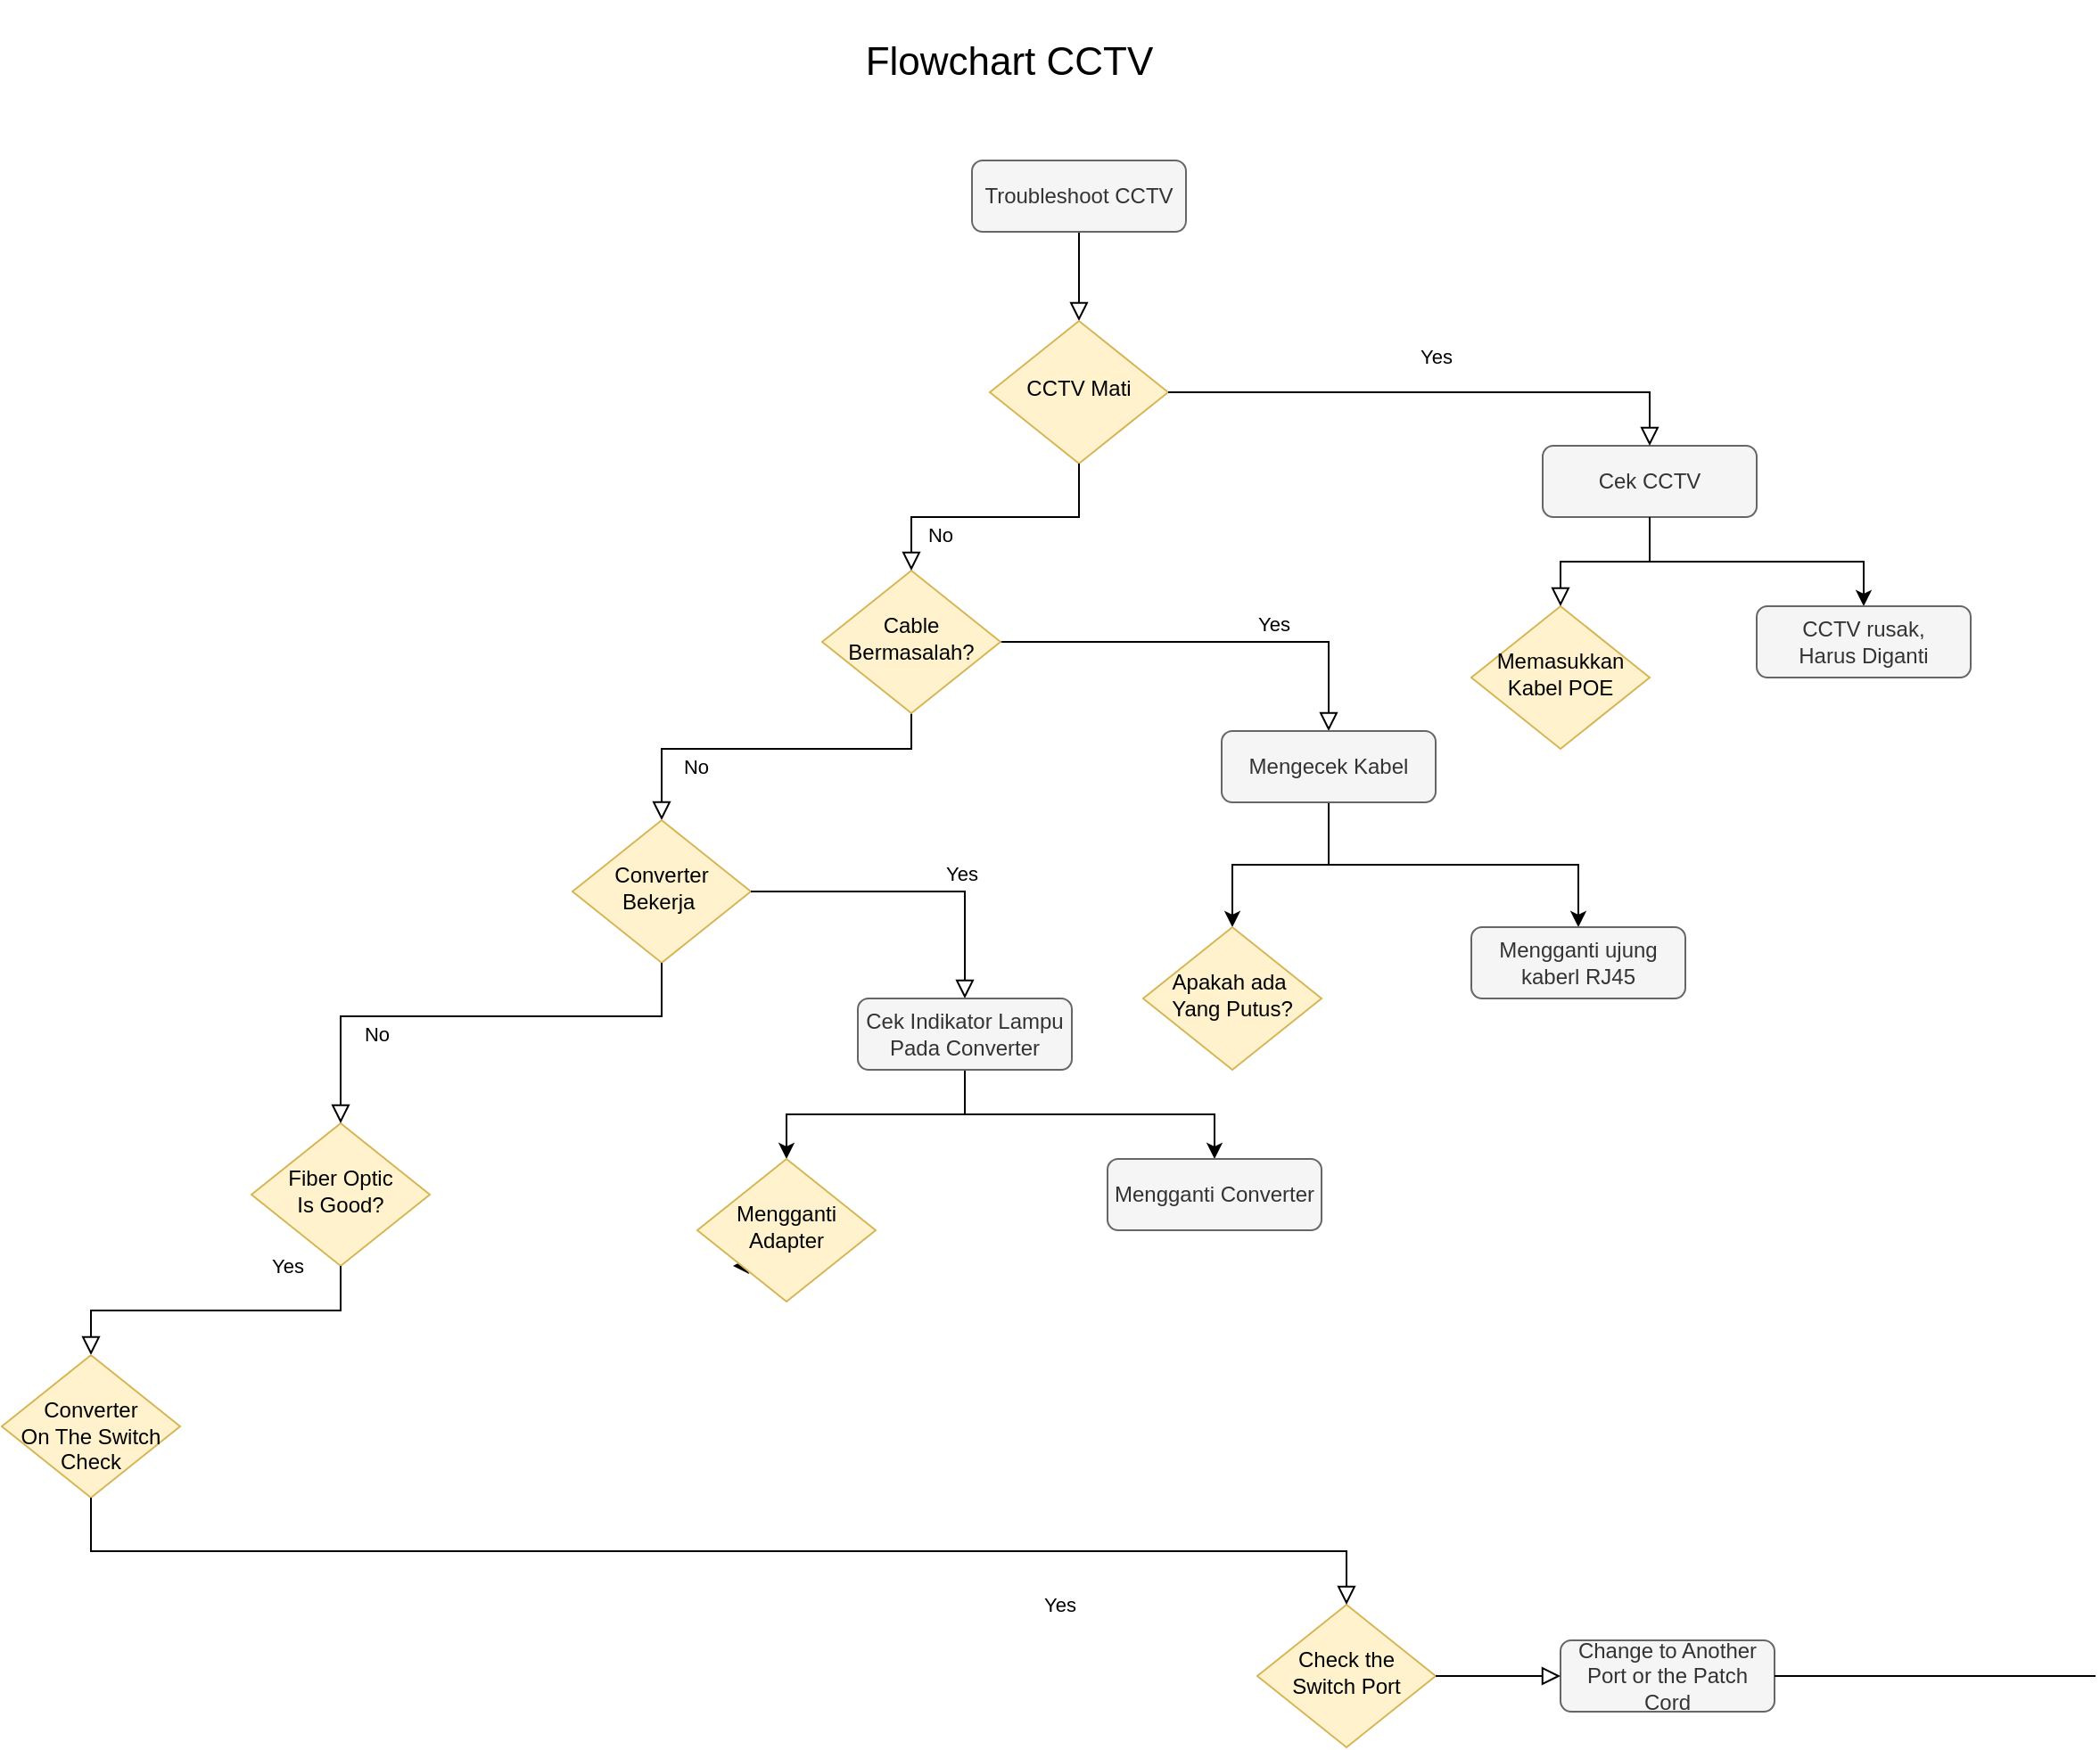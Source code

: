 <mxfile version="14.6.6" type="github">
  <diagram id="C5RBs43oDa-KdzZeNtuy" name="Page-1">
    <mxGraphModel dx="1747" dy="552" grid="1" gridSize="10" guides="1" tooltips="1" connect="1" arrows="1" fold="1" page="1" pageScale="1" pageWidth="827" pageHeight="1169" math="0" shadow="0">
      <root>
        <mxCell id="WIyWlLk6GJQsqaUBKTNV-0" />
        <mxCell id="WIyWlLk6GJQsqaUBKTNV-1" parent="WIyWlLk6GJQsqaUBKTNV-0" />
        <mxCell id="WIyWlLk6GJQsqaUBKTNV-2" value="" style="rounded=0;html=1;jettySize=auto;orthogonalLoop=1;fontSize=11;endArrow=block;endFill=0;endSize=8;strokeWidth=1;shadow=0;labelBackgroundColor=none;edgeStyle=orthogonalEdgeStyle;" parent="WIyWlLk6GJQsqaUBKTNV-1" source="WIyWlLk6GJQsqaUBKTNV-3" target="WIyWlLk6GJQsqaUBKTNV-6" edge="1">
          <mxGeometry relative="1" as="geometry" />
        </mxCell>
        <mxCell id="WIyWlLk6GJQsqaUBKTNV-3" value="Troubleshoot CCTV" style="rounded=1;whiteSpace=wrap;html=1;fontSize=12;glass=0;strokeWidth=1;shadow=0;fillColor=#f5f5f5;strokeColor=#666666;fontColor=#333333;" parent="WIyWlLk6GJQsqaUBKTNV-1" vertex="1">
          <mxGeometry x="94" y="110" width="120" height="40" as="geometry" />
        </mxCell>
        <mxCell id="WIyWlLk6GJQsqaUBKTNV-6" value="CCTV Mati" style="rhombus;whiteSpace=wrap;html=1;shadow=0;fontFamily=Helvetica;fontSize=12;align=center;strokeWidth=1;spacing=6;spacingTop=-4;fillColor=#fff2cc;strokeColor=#d6b656;" parent="WIyWlLk6GJQsqaUBKTNV-1" vertex="1">
          <mxGeometry x="104" y="200" width="100" height="80" as="geometry" />
        </mxCell>
        <mxCell id="ZHcyF3b73lT71VGiQTMf-21" style="edgeStyle=orthogonalEdgeStyle;rounded=0;orthogonalLoop=1;jettySize=auto;html=1;exitX=0.5;exitY=1;exitDx=0;exitDy=0;entryX=0.5;entryY=0;entryDx=0;entryDy=0;" edge="1" parent="WIyWlLk6GJQsqaUBKTNV-1" source="WIyWlLk6GJQsqaUBKTNV-7" target="ZHcyF3b73lT71VGiQTMf-20">
          <mxGeometry relative="1" as="geometry" />
        </mxCell>
        <mxCell id="WIyWlLk6GJQsqaUBKTNV-7" value="Cek CCTV" style="rounded=1;whiteSpace=wrap;html=1;fontSize=12;glass=0;strokeWidth=1;shadow=0;fillColor=#f5f5f5;strokeColor=#666666;fontColor=#333333;" parent="WIyWlLk6GJQsqaUBKTNV-1" vertex="1">
          <mxGeometry x="414" y="270" width="120" height="40" as="geometry" />
        </mxCell>
        <mxCell id="WIyWlLk6GJQsqaUBKTNV-8" value="No" style="rounded=0;html=1;jettySize=auto;orthogonalLoop=1;fontSize=11;endArrow=block;endFill=0;endSize=8;strokeWidth=1;shadow=0;labelBackgroundColor=none;edgeStyle=orthogonalEdgeStyle;entryX=0.5;entryY=0;entryDx=0;entryDy=0;" parent="WIyWlLk6GJQsqaUBKTNV-1" source="WIyWlLk6GJQsqaUBKTNV-10" target="lm1UV_hXRvtuFAmprLmY-8" edge="1">
          <mxGeometry x="0.412" y="10" relative="1" as="geometry">
            <mxPoint as="offset" />
            <Array as="points">
              <mxPoint x="60" y="440" />
              <mxPoint x="-80" y="440" />
            </Array>
          </mxGeometry>
        </mxCell>
        <mxCell id="WIyWlLk6GJQsqaUBKTNV-9" value="Yes" style="edgeStyle=orthogonalEdgeStyle;rounded=0;html=1;jettySize=auto;orthogonalLoop=1;fontSize=11;endArrow=block;endFill=0;endSize=8;strokeWidth=1;shadow=0;labelBackgroundColor=none;exitX=1;exitY=0.5;exitDx=0;exitDy=0;" parent="WIyWlLk6GJQsqaUBKTNV-1" source="WIyWlLk6GJQsqaUBKTNV-10" target="WIyWlLk6GJQsqaUBKTNV-12" edge="1">
          <mxGeometry x="0.308" y="10" relative="1" as="geometry">
            <mxPoint as="offset" />
          </mxGeometry>
        </mxCell>
        <mxCell id="WIyWlLk6GJQsqaUBKTNV-10" value="Cable Bermasalah?" style="rhombus;whiteSpace=wrap;html=1;shadow=0;fontFamily=Helvetica;fontSize=12;align=center;strokeWidth=1;spacing=6;spacingTop=-4;fillColor=#fff2cc;strokeColor=#d6b656;" parent="WIyWlLk6GJQsqaUBKTNV-1" vertex="1">
          <mxGeometry x="10" y="340" width="100" height="80" as="geometry" />
        </mxCell>
        <mxCell id="ZHcyF3b73lT71VGiQTMf-17" style="edgeStyle=orthogonalEdgeStyle;rounded=0;orthogonalLoop=1;jettySize=auto;html=1;exitX=0.5;exitY=1;exitDx=0;exitDy=0;entryX=0.5;entryY=0;entryDx=0;entryDy=0;" edge="1" parent="WIyWlLk6GJQsqaUBKTNV-1" source="WIyWlLk6GJQsqaUBKTNV-12" target="ZHcyF3b73lT71VGiQTMf-16">
          <mxGeometry relative="1" as="geometry" />
        </mxCell>
        <mxCell id="ZHcyF3b73lT71VGiQTMf-19" style="edgeStyle=orthogonalEdgeStyle;rounded=0;orthogonalLoop=1;jettySize=auto;html=1;exitX=0.5;exitY=1;exitDx=0;exitDy=0;entryX=0.5;entryY=0;entryDx=0;entryDy=0;" edge="1" parent="WIyWlLk6GJQsqaUBKTNV-1" source="WIyWlLk6GJQsqaUBKTNV-12" target="ZHcyF3b73lT71VGiQTMf-18">
          <mxGeometry relative="1" as="geometry" />
        </mxCell>
        <mxCell id="WIyWlLk6GJQsqaUBKTNV-12" value="Mengecek Kabel" style="rounded=1;whiteSpace=wrap;html=1;fontSize=12;glass=0;strokeWidth=1;shadow=0;fillColor=#f5f5f5;strokeColor=#666666;fontColor=#333333;" parent="WIyWlLk6GJQsqaUBKTNV-1" vertex="1">
          <mxGeometry x="234" y="430" width="120" height="40" as="geometry" />
        </mxCell>
        <mxCell id="lm1UV_hXRvtuFAmprLmY-8" value="Converter&lt;br&gt;Bekerja&amp;nbsp;" style="rhombus;whiteSpace=wrap;html=1;shadow=0;fontFamily=Helvetica;fontSize=12;align=center;strokeWidth=1;spacing=6;spacingTop=-4;fillColor=#fff2cc;strokeColor=#d6b656;" parent="WIyWlLk6GJQsqaUBKTNV-1" vertex="1">
          <mxGeometry x="-130" y="480" width="100" height="80" as="geometry" />
        </mxCell>
        <mxCell id="CJdiObcdhWTYxoOaKEA6-6" value="Fiber Optic&lt;br&gt;Is Good?" style="rhombus;whiteSpace=wrap;html=1;shadow=0;fontFamily=Helvetica;fontSize=12;align=center;strokeWidth=1;spacing=6;spacingTop=-4;fillColor=#fff2cc;strokeColor=#d6b656;" parent="WIyWlLk6GJQsqaUBKTNV-1" vertex="1">
          <mxGeometry x="-310" y="650" width="100" height="80" as="geometry" />
        </mxCell>
        <mxCell id="CJdiObcdhWTYxoOaKEA6-13" value="Yes" style="edgeStyle=orthogonalEdgeStyle;rounded=0;html=1;jettySize=auto;orthogonalLoop=1;fontSize=11;endArrow=block;endFill=0;endSize=8;strokeWidth=1;shadow=0;labelBackgroundColor=none;entryX=0.5;entryY=0;entryDx=0;entryDy=0;exitX=0.5;exitY=1;exitDx=0;exitDy=0;" parent="WIyWlLk6GJQsqaUBKTNV-1" source="CJdiObcdhWTYxoOaKEA6-6" target="CJdiObcdhWTYxoOaKEA6-14" edge="1">
          <mxGeometry x="-1" y="-30" relative="1" as="geometry">
            <mxPoint as="offset" />
            <mxPoint x="364" y="550" as="sourcePoint" />
            <mxPoint x="494" y="520" as="targetPoint" />
          </mxGeometry>
        </mxCell>
        <mxCell id="CJdiObcdhWTYxoOaKEA6-14" value="&lt;br&gt;Converter&lt;br&gt;On The Switch&lt;br&gt;Check" style="rhombus;whiteSpace=wrap;html=1;shadow=0;fontFamily=Helvetica;fontSize=12;align=center;strokeWidth=1;spacing=6;spacingTop=-4;fillColor=#fff2cc;strokeColor=#d6b656;" parent="WIyWlLk6GJQsqaUBKTNV-1" vertex="1">
          <mxGeometry x="-450" y="780" width="100" height="80" as="geometry" />
        </mxCell>
        <mxCell id="CJdiObcdhWTYxoOaKEA6-20" value="Check the Switch Port" style="rhombus;whiteSpace=wrap;html=1;shadow=0;fontFamily=Helvetica;fontSize=12;align=center;strokeWidth=1;spacing=6;spacingTop=-4;fillColor=#fff2cc;strokeColor=#d6b656;" parent="WIyWlLk6GJQsqaUBKTNV-1" vertex="1">
          <mxGeometry x="254" y="920" width="100" height="80" as="geometry" />
        </mxCell>
        <mxCell id="CJdiObcdhWTYxoOaKEA6-23" value="Yes" style="edgeStyle=orthogonalEdgeStyle;rounded=0;html=1;jettySize=auto;orthogonalLoop=1;fontSize=11;endArrow=block;endFill=0;endSize=8;strokeWidth=1;shadow=0;labelBackgroundColor=none;entryX=0.5;entryY=0;entryDx=0;entryDy=0;exitX=0.5;exitY=1;exitDx=0;exitDy=0;" parent="WIyWlLk6GJQsqaUBKTNV-1" source="CJdiObcdhWTYxoOaKEA6-14" target="CJdiObcdhWTYxoOaKEA6-20" edge="1">
          <mxGeometry x="0.5" y="-30" relative="1" as="geometry">
            <mxPoint as="offset" />
            <mxPoint x="314" y="720" as="sourcePoint" />
            <mxPoint x="314" y="770" as="targetPoint" />
          </mxGeometry>
        </mxCell>
        <mxCell id="CJdiObcdhWTYxoOaKEA6-24" value="Change to Another Port or the Patch Cord" style="rounded=1;whiteSpace=wrap;html=1;fontSize=12;glass=0;strokeWidth=1;shadow=0;fillColor=#f5f5f5;strokeColor=#666666;fontColor=#333333;" parent="WIyWlLk6GJQsqaUBKTNV-1" vertex="1">
          <mxGeometry x="424" y="940" width="120" height="40" as="geometry" />
        </mxCell>
        <mxCell id="CJdiObcdhWTYxoOaKEA6-27" value="" style="endArrow=none;html=1;exitX=1;exitY=0.5;exitDx=0;exitDy=0;" parent="WIyWlLk6GJQsqaUBKTNV-1" source="CJdiObcdhWTYxoOaKEA6-24" edge="1">
          <mxGeometry width="50" height="50" relative="1" as="geometry">
            <mxPoint x="464" y="910" as="sourcePoint" />
            <mxPoint x="724" y="960" as="targetPoint" />
          </mxGeometry>
        </mxCell>
        <mxCell id="CJdiObcdhWTYxoOaKEA6-30" value="" style="rounded=0;html=1;jettySize=auto;orthogonalLoop=1;fontSize=11;endArrow=block;endFill=0;endSize=8;strokeWidth=1;shadow=0;labelBackgroundColor=none;edgeStyle=orthogonalEdgeStyle;exitX=1;exitY=0.5;exitDx=0;exitDy=0;entryX=0;entryY=0.5;entryDx=0;entryDy=0;" parent="WIyWlLk6GJQsqaUBKTNV-1" source="CJdiObcdhWTYxoOaKEA6-20" target="CJdiObcdhWTYxoOaKEA6-24" edge="1">
          <mxGeometry relative="1" as="geometry">
            <mxPoint x="446" y="977.16" as="sourcePoint" />
            <mxPoint x="414" y="570" as="targetPoint" />
          </mxGeometry>
        </mxCell>
        <mxCell id="CJdiObcdhWTYxoOaKEA6-31" value="&lt;font style=&quot;font-size: 22px&quot;&gt;Flowchart CCTV&lt;/font&gt;" style="text;html=1;strokeColor=none;fillColor=none;align=center;verticalAlign=middle;whiteSpace=wrap;rounded=0;" parent="WIyWlLk6GJQsqaUBKTNV-1" vertex="1">
          <mxGeometry x="10" y="20" width="210" height="70" as="geometry" />
        </mxCell>
        <mxCell id="ZHcyF3b73lT71VGiQTMf-0" value="Yes" style="rounded=0;html=1;jettySize=auto;orthogonalLoop=1;fontSize=11;endArrow=block;endFill=0;endSize=8;strokeWidth=1;shadow=0;labelBackgroundColor=none;edgeStyle=orthogonalEdgeStyle;exitX=1;exitY=0.5;exitDx=0;exitDy=0;entryX=0.5;entryY=0;entryDx=0;entryDy=0;" edge="1" parent="WIyWlLk6GJQsqaUBKTNV-1" source="WIyWlLk6GJQsqaUBKTNV-6" target="WIyWlLk6GJQsqaUBKTNV-7">
          <mxGeometry y="20" relative="1" as="geometry">
            <mxPoint as="offset" />
            <mxPoint x="164" y="290" as="sourcePoint" />
            <mxPoint x="300" y="310" as="targetPoint" />
            <Array as="points">
              <mxPoint x="474" y="240" />
            </Array>
          </mxGeometry>
        </mxCell>
        <mxCell id="ZHcyF3b73lT71VGiQTMf-1" value="No" style="rounded=0;html=1;jettySize=auto;orthogonalLoop=1;fontSize=11;endArrow=block;endFill=0;endSize=8;strokeWidth=1;shadow=0;labelBackgroundColor=none;edgeStyle=orthogonalEdgeStyle;entryX=0.5;entryY=0;entryDx=0;entryDy=0;exitX=0.5;exitY=1;exitDx=0;exitDy=0;" edge="1" parent="WIyWlLk6GJQsqaUBKTNV-1" source="WIyWlLk6GJQsqaUBKTNV-6" target="WIyWlLk6GJQsqaUBKTNV-10">
          <mxGeometry x="0.412" y="10" relative="1" as="geometry">
            <mxPoint as="offset" />
            <mxPoint x="40" y="230" as="sourcePoint" />
            <mxPoint x="-60" y="290" as="targetPoint" />
            <Array as="points">
              <mxPoint x="154" y="310" />
              <mxPoint x="60" y="310" />
            </Array>
          </mxGeometry>
        </mxCell>
        <mxCell id="ZHcyF3b73lT71VGiQTMf-3" value="Yes" style="edgeStyle=orthogonalEdgeStyle;rounded=0;html=1;jettySize=auto;orthogonalLoop=1;fontSize=11;endArrow=block;endFill=0;endSize=8;strokeWidth=1;shadow=0;labelBackgroundColor=none;exitX=1;exitY=0.5;exitDx=0;exitDy=0;entryX=0.5;entryY=0;entryDx=0;entryDy=0;" edge="1" parent="WIyWlLk6GJQsqaUBKTNV-1" source="lm1UV_hXRvtuFAmprLmY-8" target="ZHcyF3b73lT71VGiQTMf-9">
          <mxGeometry x="0.308" y="10" relative="1" as="geometry">
            <mxPoint as="offset" />
            <mxPoint y="510" as="sourcePoint" />
            <mxPoint x="184.059" y="560" as="targetPoint" />
          </mxGeometry>
        </mxCell>
        <mxCell id="ZHcyF3b73lT71VGiQTMf-4" value="No" style="rounded=0;html=1;jettySize=auto;orthogonalLoop=1;fontSize=11;endArrow=block;endFill=0;endSize=8;strokeWidth=1;shadow=0;labelBackgroundColor=none;edgeStyle=orthogonalEdgeStyle;exitX=0.5;exitY=1;exitDx=0;exitDy=0;" edge="1" parent="WIyWlLk6GJQsqaUBKTNV-1" source="lm1UV_hXRvtuFAmprLmY-8" target="CJdiObcdhWTYxoOaKEA6-6">
          <mxGeometry x="0.412" y="10" relative="1" as="geometry">
            <mxPoint as="offset" />
            <mxPoint x="-119.941" y="550.003" as="sourcePoint" />
            <mxPoint x="-260" y="600" as="targetPoint" />
            <Array as="points">
              <mxPoint x="-80" y="590" />
              <mxPoint x="-260" y="590" />
            </Array>
          </mxGeometry>
        </mxCell>
        <mxCell id="ZHcyF3b73lT71VGiQTMf-6" value="Memasukkan Kabel POE" style="rhombus;whiteSpace=wrap;html=1;shadow=0;fontFamily=Helvetica;fontSize=12;align=center;strokeWidth=1;spacing=6;spacingTop=-4;fillColor=#fff2cc;strokeColor=#d6b656;" vertex="1" parent="WIyWlLk6GJQsqaUBKTNV-1">
          <mxGeometry x="374" y="360" width="100" height="80" as="geometry" />
        </mxCell>
        <mxCell id="ZHcyF3b73lT71VGiQTMf-8" value="" style="rounded=0;html=1;jettySize=auto;orthogonalLoop=1;fontSize=11;endArrow=block;endFill=0;endSize=8;strokeWidth=1;shadow=0;labelBackgroundColor=none;edgeStyle=orthogonalEdgeStyle;exitX=0.5;exitY=1;exitDx=0;exitDy=0;entryX=0.5;entryY=0;entryDx=0;entryDy=0;" edge="1" parent="WIyWlLk6GJQsqaUBKTNV-1" source="WIyWlLk6GJQsqaUBKTNV-7" target="ZHcyF3b73lT71VGiQTMf-6">
          <mxGeometry relative="1" as="geometry">
            <mxPoint x="464" y="160.0" as="sourcePoint" />
            <mxPoint x="614.059" y="210.059" as="targetPoint" />
          </mxGeometry>
        </mxCell>
        <mxCell id="ZHcyF3b73lT71VGiQTMf-23" style="edgeStyle=orthogonalEdgeStyle;rounded=0;orthogonalLoop=1;jettySize=auto;html=1;exitX=0.5;exitY=1;exitDx=0;exitDy=0;entryX=0.5;entryY=0;entryDx=0;entryDy=0;" edge="1" parent="WIyWlLk6GJQsqaUBKTNV-1" source="ZHcyF3b73lT71VGiQTMf-9" target="ZHcyF3b73lT71VGiQTMf-22">
          <mxGeometry relative="1" as="geometry" />
        </mxCell>
        <mxCell id="ZHcyF3b73lT71VGiQTMf-26" style="edgeStyle=orthogonalEdgeStyle;rounded=0;orthogonalLoop=1;jettySize=auto;html=1;exitX=0.5;exitY=1;exitDx=0;exitDy=0;entryX=0.5;entryY=0;entryDx=0;entryDy=0;" edge="1" parent="WIyWlLk6GJQsqaUBKTNV-1" source="ZHcyF3b73lT71VGiQTMf-9" target="ZHcyF3b73lT71VGiQTMf-24">
          <mxGeometry relative="1" as="geometry" />
        </mxCell>
        <mxCell id="ZHcyF3b73lT71VGiQTMf-9" value="Cek Indikator Lampu Pada Converter" style="rounded=1;whiteSpace=wrap;html=1;fontSize=12;glass=0;strokeWidth=1;shadow=0;fillColor=#f5f5f5;strokeColor=#666666;fontColor=#333333;" vertex="1" parent="WIyWlLk6GJQsqaUBKTNV-1">
          <mxGeometry x="30" y="580" width="120" height="40" as="geometry" />
        </mxCell>
        <mxCell id="ZHcyF3b73lT71VGiQTMf-16" value="Apakah ada&amp;nbsp;&lt;br&gt;Yang Putus?" style="rhombus;whiteSpace=wrap;html=1;shadow=0;fontFamily=Helvetica;fontSize=12;align=center;strokeWidth=1;spacing=6;spacingTop=-4;fillColor=#fff2cc;strokeColor=#d6b656;" vertex="1" parent="WIyWlLk6GJQsqaUBKTNV-1">
          <mxGeometry x="190" y="540" width="100" height="80" as="geometry" />
        </mxCell>
        <mxCell id="ZHcyF3b73lT71VGiQTMf-18" value="Mengganti ujung kaberl RJ45" style="rounded=1;whiteSpace=wrap;html=1;fontSize=12;glass=0;strokeWidth=1;shadow=0;fillColor=#f5f5f5;strokeColor=#666666;fontColor=#333333;" vertex="1" parent="WIyWlLk6GJQsqaUBKTNV-1">
          <mxGeometry x="374" y="540" width="120" height="40" as="geometry" />
        </mxCell>
        <mxCell id="ZHcyF3b73lT71VGiQTMf-20" value="CCTV rusak,&lt;br&gt;Harus Diganti" style="rounded=1;whiteSpace=wrap;html=1;fontSize=12;glass=0;strokeWidth=1;shadow=0;fillColor=#f5f5f5;strokeColor=#666666;fontColor=#333333;" vertex="1" parent="WIyWlLk6GJQsqaUBKTNV-1">
          <mxGeometry x="534" y="360" width="120" height="40" as="geometry" />
        </mxCell>
        <mxCell id="ZHcyF3b73lT71VGiQTMf-27" style="edgeStyle=orthogonalEdgeStyle;rounded=0;orthogonalLoop=1;jettySize=auto;html=1;exitX=0;exitY=1;exitDx=0;exitDy=0;" edge="1" parent="WIyWlLk6GJQsqaUBKTNV-1" source="ZHcyF3b73lT71VGiQTMf-22">
          <mxGeometry relative="1" as="geometry">
            <mxPoint x="-40" y="730" as="targetPoint" />
          </mxGeometry>
        </mxCell>
        <mxCell id="ZHcyF3b73lT71VGiQTMf-22" value="Mengganti Adapter" style="rhombus;whiteSpace=wrap;html=1;shadow=0;fontFamily=Helvetica;fontSize=12;align=center;strokeWidth=1;spacing=6;spacingTop=-4;fillColor=#fff2cc;strokeColor=#d6b656;" vertex="1" parent="WIyWlLk6GJQsqaUBKTNV-1">
          <mxGeometry x="-60" y="670" width="100" height="80" as="geometry" />
        </mxCell>
        <mxCell id="ZHcyF3b73lT71VGiQTMf-24" value="Mengganti Converter" style="rounded=1;whiteSpace=wrap;html=1;fontSize=12;glass=0;strokeWidth=1;shadow=0;fillColor=#f5f5f5;strokeColor=#666666;fontColor=#333333;" vertex="1" parent="WIyWlLk6GJQsqaUBKTNV-1">
          <mxGeometry x="170" y="670" width="120" height="40" as="geometry" />
        </mxCell>
      </root>
    </mxGraphModel>
  </diagram>
</mxfile>
